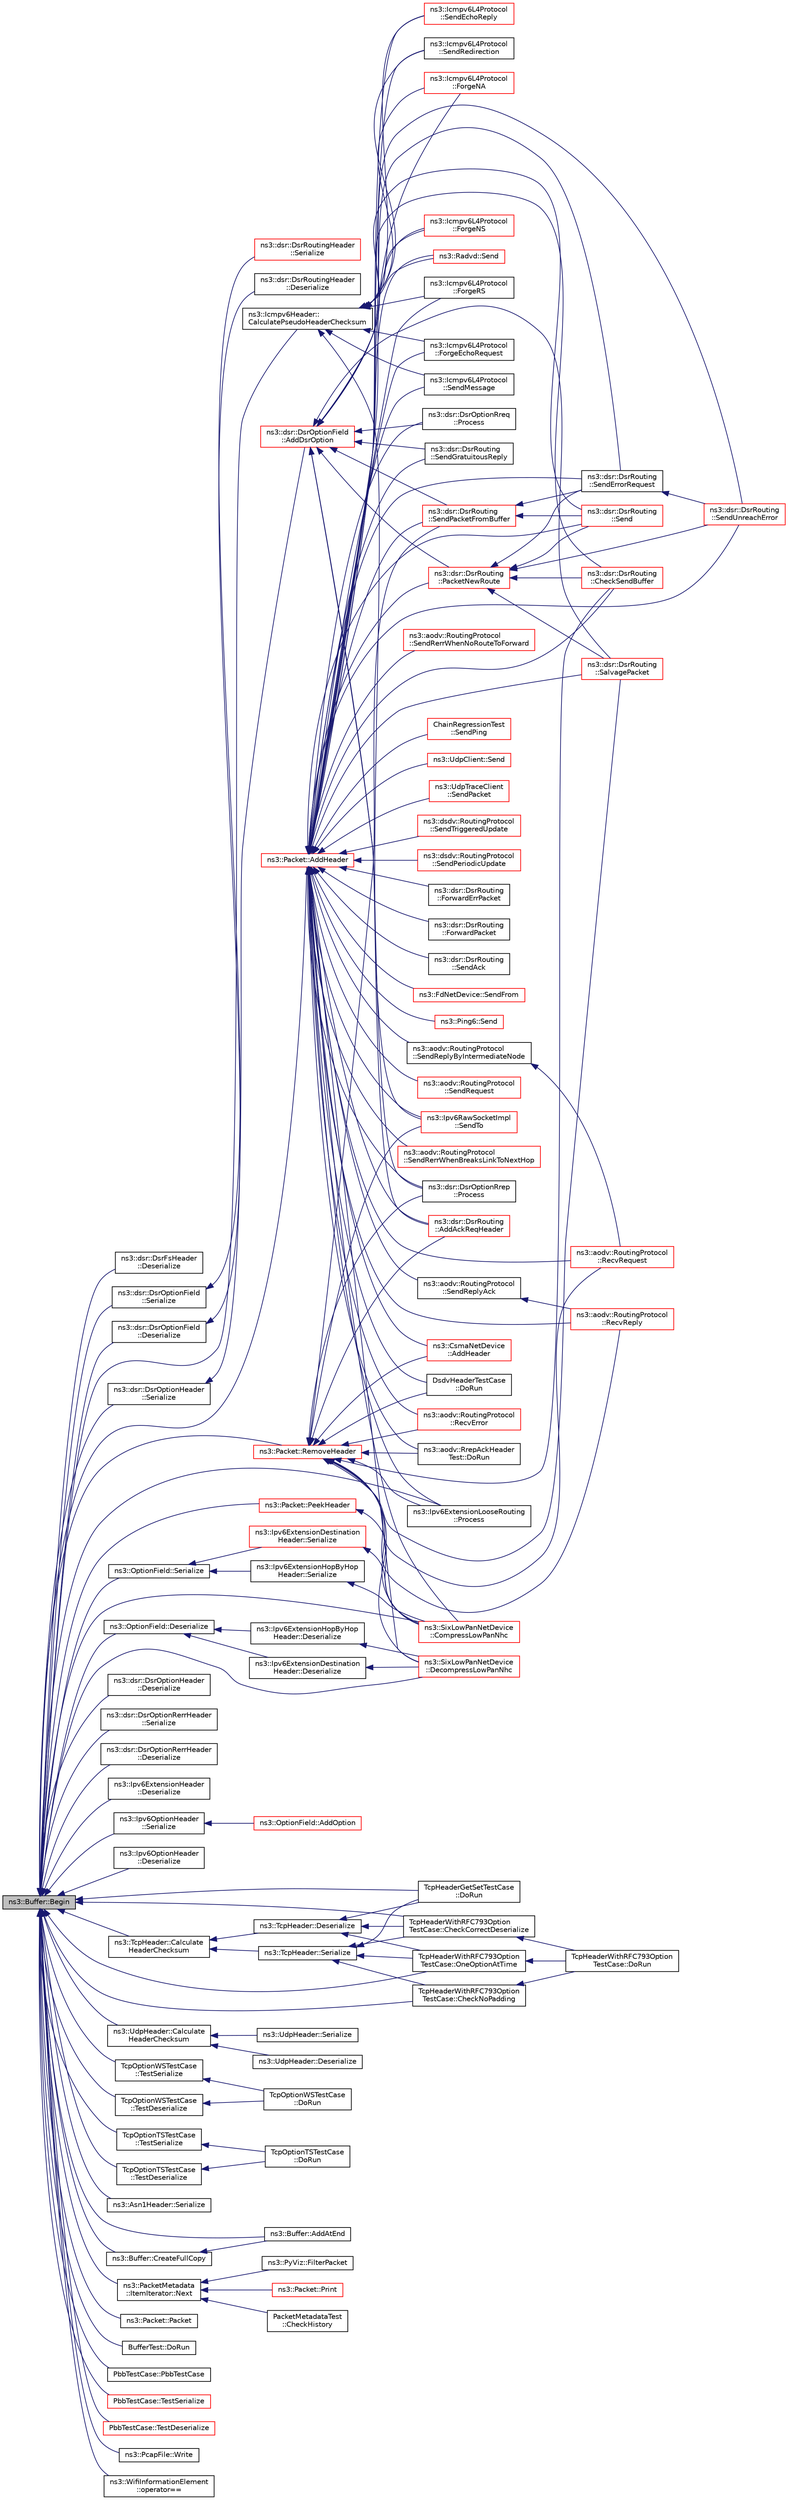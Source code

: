 digraph "ns3::Buffer::Begin"
{
  edge [fontname="Helvetica",fontsize="10",labelfontname="Helvetica",labelfontsize="10"];
  node [fontname="Helvetica",fontsize="10",shape=record];
  rankdir="LR";
  Node1 [label="ns3::Buffer::Begin",height=0.2,width=0.4,color="black", fillcolor="grey75", style="filled", fontcolor="black"];
  Node1 -> Node2 [dir="back",color="midnightblue",fontsize="10",style="solid"];
  Node2 [label="ns3::dsr::DsrFsHeader\l::Deserialize",height=0.2,width=0.4,color="black", fillcolor="white", style="filled",URL="$dc/dc2/classns3_1_1dsr_1_1DsrFsHeader.html#acb5736dd005d323eefae5cc9db9eb5b9",tooltip="Deserialize the packet. "];
  Node1 -> Node3 [dir="back",color="midnightblue",fontsize="10",style="solid"];
  Node3 [label="ns3::dsr::DsrOptionField\l::Serialize",height=0.2,width=0.4,color="black", fillcolor="white", style="filled",URL="$d7/d28/classns3_1_1dsr_1_1DsrOptionField.html#a86d85db49c9330a24cd79a024e08218e",tooltip="Serialize all added options. "];
  Node3 -> Node4 [dir="back",color="midnightblue",fontsize="10",style="solid"];
  Node4 [label="ns3::dsr::DsrRoutingHeader\l::Serialize",height=0.2,width=0.4,color="red", fillcolor="white", style="filled",URL="$dd/d47/classns3_1_1dsr_1_1DsrRoutingHeader.html#aab7d92809ad6ad560f4297653e7ae2cc",tooltip="Serialize the packet. "];
  Node1 -> Node5 [dir="back",color="midnightblue",fontsize="10",style="solid"];
  Node5 [label="ns3::dsr::DsrOptionField\l::Deserialize",height=0.2,width=0.4,color="black", fillcolor="white", style="filled",URL="$d7/d28/classns3_1_1dsr_1_1DsrOptionField.html#a18a58a88b2ba6ffc94669771647e586c",tooltip="Deserialize the packet. "];
  Node5 -> Node6 [dir="back",color="midnightblue",fontsize="10",style="solid"];
  Node6 [label="ns3::dsr::DsrRoutingHeader\l::Deserialize",height=0.2,width=0.4,color="black", fillcolor="white", style="filled",URL="$dd/d47/classns3_1_1dsr_1_1DsrRoutingHeader.html#aa3440ffd0d425f8562e313aea165c433",tooltip="Deserialize the packet. "];
  Node1 -> Node7 [dir="back",color="midnightblue",fontsize="10",style="solid"];
  Node7 [label="ns3::dsr::DsrOptionHeader\l::Serialize",height=0.2,width=0.4,color="black", fillcolor="white", style="filled",URL="$da/d3b/classns3_1_1dsr_1_1DsrOptionHeader.html#a04d7999f22a25e1ccbde838e6c9bd7e1",tooltip="Serialize the packet. "];
  Node7 -> Node8 [dir="back",color="midnightblue",fontsize="10",style="solid"];
  Node8 [label="ns3::dsr::DsrOptionField\l::AddDsrOption",height=0.2,width=0.4,color="red", fillcolor="white", style="filled",URL="$d7/d28/classns3_1_1dsr_1_1DsrOptionField.html#acd03d07018e22f5e2b23975fae84fb3c",tooltip="Serialize the option, prepending pad1 or padn option as necessary. "];
  Node8 -> Node9 [dir="back",color="midnightblue",fontsize="10",style="solid"];
  Node9 [label="ns3::dsr::DsrOptionRreq\l::Process",height=0.2,width=0.4,color="black", fillcolor="white", style="filled",URL="$dc/db3/classns3_1_1dsr_1_1DsrOptionRreq.html#a439e889d11973e48e3674c6e86aaee99",tooltip="Process method. "];
  Node8 -> Node10 [dir="back",color="midnightblue",fontsize="10",style="solid"];
  Node10 [label="ns3::dsr::DsrOptionRrep\l::Process",height=0.2,width=0.4,color="black", fillcolor="white", style="filled",URL="$d1/d0f/classns3_1_1dsr_1_1DsrOptionRrep.html#a79ff29fe60c7c62ac99ca0da8c0a820f",tooltip="Process method. "];
  Node8 -> Node11 [dir="back",color="midnightblue",fontsize="10",style="solid"];
  Node11 [label="ns3::dsr::DsrRouting\l::CheckSendBuffer",height=0.2,width=0.4,color="red", fillcolor="white", style="filled",URL="$df/d32/classns3_1_1dsr_1_1DsrRouting.html#a03ace9023e9fe58434dc004123c7d9e0",tooltip="Check the send buffer of packets with route when send buffer timer expire. "];
  Node8 -> Node12 [dir="back",color="midnightblue",fontsize="10",style="solid"];
  Node12 [label="ns3::dsr::DsrRouting\l::PacketNewRoute",height=0.2,width=0.4,color="red", fillcolor="white", style="filled",URL="$df/d32/classns3_1_1dsr_1_1DsrRouting.html#ae70ab39db551d1d81afc081196f78017",tooltip="When route vector corrupted, originate a new packet, normally not happening. "];
  Node12 -> Node11 [dir="back",color="midnightblue",fontsize="10",style="solid"];
  Node12 -> Node13 [dir="back",color="midnightblue",fontsize="10",style="solid"];
  Node13 [label="ns3::dsr::DsrRouting\l::SendUnreachError",height=0.2,width=0.4,color="red", fillcolor="white", style="filled",URL="$df/d32/classns3_1_1dsr_1_1DsrRouting.html#ace5dd08bac91fa199ddfac7e81125a62",tooltip="This function is responsible for sending error packets in case of break link to next hop..."];
  Node12 -> Node14 [dir="back",color="midnightblue",fontsize="10",style="solid"];
  Node14 [label="ns3::dsr::DsrRouting\l::Send",height=0.2,width=0.4,color="red", fillcolor="white", style="filled",URL="$df/d32/classns3_1_1dsr_1_1DsrRouting.html#af67eeb07193d10db8308cb4ecbe08b02",tooltip="This function is called by higher layer protocol when sending packets. "];
  Node12 -> Node15 [dir="back",color="midnightblue",fontsize="10",style="solid"];
  Node15 [label="ns3::dsr::DsrRouting\l::SalvagePacket",height=0.2,width=0.4,color="red", fillcolor="white", style="filled",URL="$df/d32/classns3_1_1dsr_1_1DsrRouting.html#a83dd51056e4e48ad538ff41fda129272",tooltip="Salvage the packet which has been transmitted for 3 times. "];
  Node12 -> Node16 [dir="back",color="midnightblue",fontsize="10",style="solid"];
  Node16 [label="ns3::dsr::DsrRouting\l::SendErrorRequest",height=0.2,width=0.4,color="black", fillcolor="white", style="filled",URL="$df/d32/classns3_1_1dsr_1_1DsrRouting.html#ae2100978eb9447540ceceeda17e95cea",tooltip="Send the error request packet. "];
  Node16 -> Node13 [dir="back",color="midnightblue",fontsize="10",style="solid"];
  Node8 -> Node13 [dir="back",color="midnightblue",fontsize="10",style="solid"];
  Node8 -> Node14 [dir="back",color="midnightblue",fontsize="10",style="solid"];
  Node8 -> Node17 [dir="back",color="midnightblue",fontsize="10",style="solid"];
  Node17 [label="ns3::dsr::DsrRouting\l::AddAckReqHeader",height=0.2,width=0.4,color="red", fillcolor="white", style="filled",URL="$df/d32/classns3_1_1dsr_1_1DsrRouting.html#a8ce910f1c56dc238ff98117c784c4541",tooltip="This function is called to add ack request header for network acknowledgement. "];
  Node8 -> Node18 [dir="back",color="midnightblue",fontsize="10",style="solid"];
  Node18 [label="ns3::dsr::DsrRouting\l::SendPacketFromBuffer",height=0.2,width=0.4,color="red", fillcolor="white", style="filled",URL="$df/d32/classns3_1_1dsr_1_1DsrRouting.html#a1a862a16f3a5527f9425763864ac3e80",tooltip="This function is responsible for sending out data packets when have route, if no route found..."];
  Node18 -> Node14 [dir="back",color="midnightblue",fontsize="10",style="solid"];
  Node18 -> Node16 [dir="back",color="midnightblue",fontsize="10",style="solid"];
  Node8 -> Node15 [dir="back",color="midnightblue",fontsize="10",style="solid"];
  Node8 -> Node16 [dir="back",color="midnightblue",fontsize="10",style="solid"];
  Node8 -> Node19 [dir="back",color="midnightblue",fontsize="10",style="solid"];
  Node19 [label="ns3::dsr::DsrRouting\l::SendGratuitousReply",height=0.2,width=0.4,color="black", fillcolor="white", style="filled",URL="$df/d32/classns3_1_1dsr_1_1DsrRouting.html#a780988be538d2a1030d127f1d3c7932c",tooltip="Send the gratuitous reply. "];
  Node1 -> Node20 [dir="back",color="midnightblue",fontsize="10",style="solid"];
  Node20 [label="ns3::dsr::DsrOptionHeader\l::Deserialize",height=0.2,width=0.4,color="black", fillcolor="white", style="filled",URL="$da/d3b/classns3_1_1dsr_1_1DsrOptionHeader.html#ab44c93c37011591950bb95730c1c5b06",tooltip="Deserialize the packet. "];
  Node1 -> Node21 [dir="back",color="midnightblue",fontsize="10",style="solid"];
  Node21 [label="ns3::dsr::DsrOptionRerrHeader\l::Serialize",height=0.2,width=0.4,color="black", fillcolor="white", style="filled",URL="$d6/d26/classns3_1_1dsr_1_1DsrOptionRerrHeader.html#a973a8c73444e9a2f4bd94292f716259c",tooltip="Serialize the packet. "];
  Node1 -> Node22 [dir="back",color="midnightblue",fontsize="10",style="solid"];
  Node22 [label="ns3::dsr::DsrOptionRerrHeader\l::Deserialize",height=0.2,width=0.4,color="black", fillcolor="white", style="filled",URL="$d6/d26/classns3_1_1dsr_1_1DsrOptionRerrHeader.html#ab8bc84d5e10a371524ed37035db5dbec",tooltip="Deserialize the packet. "];
  Node1 -> Node23 [dir="back",color="midnightblue",fontsize="10",style="solid"];
  Node23 [label="ns3::Icmpv6Header::\lCalculatePseudoHeaderChecksum",height=0.2,width=0.4,color="black", fillcolor="white", style="filled",URL="$d9/d73/classns3_1_1Icmpv6Header.html#aa0598a05dad2904576ed853885f4ed40",tooltip="Calculate pseudo header checksum for IPv6. "];
  Node23 -> Node24 [dir="back",color="midnightblue",fontsize="10",style="solid"];
  Node24 [label="ns3::Radvd::Send",height=0.2,width=0.4,color="red", fillcolor="white", style="filled",URL="$d5/dd8/classns3_1_1Radvd.html#a2dc4914b58690eaef190f38726d69bb2",tooltip="Send a packet. "];
  Node23 -> Node25 [dir="back",color="midnightblue",fontsize="10",style="solid"];
  Node25 [label="ns3::Icmpv6L4Protocol\l::ForgeRS",height=0.2,width=0.4,color="black", fillcolor="white", style="filled",URL="$d7/d1d/classns3_1_1Icmpv6L4Protocol.html#ad9a2cfbf2b47401ba857e937081612c2",tooltip="Forge a Router Solicitation. "];
  Node23 -> Node26 [dir="back",color="midnightblue",fontsize="10",style="solid"];
  Node26 [label="ns3::Icmpv6L4Protocol\l::ForgeEchoRequest",height=0.2,width=0.4,color="black", fillcolor="white", style="filled",URL="$d7/d1d/classns3_1_1Icmpv6L4Protocol.html#a2145831e01c5804d4d10d4fa4c5930ba",tooltip="Forge an Echo Request. "];
  Node23 -> Node27 [dir="back",color="midnightblue",fontsize="10",style="solid"];
  Node27 [label="ns3::Icmpv6L4Protocol\l::SendMessage",height=0.2,width=0.4,color="black", fillcolor="white", style="filled",URL="$d7/d1d/classns3_1_1Icmpv6L4Protocol.html#a62a9a177dd81ee6d5323e50b0954ed70",tooltip="Send a packet via ICMPv6. "];
  Node23 -> Node28 [dir="back",color="midnightblue",fontsize="10",style="solid"];
  Node28 [label="ns3::Icmpv6L4Protocol\l::SendEchoReply",height=0.2,width=0.4,color="red", fillcolor="white", style="filled",URL="$d7/d1d/classns3_1_1Icmpv6L4Protocol.html#ad7408b6e4b818a857783a4ec373f2a66",tooltip="Send a Echo Reply. "];
  Node23 -> Node29 [dir="back",color="midnightblue",fontsize="10",style="solid"];
  Node29 [label="ns3::Icmpv6L4Protocol\l::SendRedirection",height=0.2,width=0.4,color="black", fillcolor="white", style="filled",URL="$d7/d1d/classns3_1_1Icmpv6L4Protocol.html#a775f19603b15e25f287f54096a3f26cb",tooltip="Send an ICMPv6 Redirection. "];
  Node23 -> Node30 [dir="back",color="midnightblue",fontsize="10",style="solid"];
  Node30 [label="ns3::Icmpv6L4Protocol\l::ForgeNA",height=0.2,width=0.4,color="red", fillcolor="white", style="filled",URL="$d7/d1d/classns3_1_1Icmpv6L4Protocol.html#a687a096d8c5580cb3a80bec95b0dd689",tooltip="Forge a Neighbor Advertisement. "];
  Node23 -> Node31 [dir="back",color="midnightblue",fontsize="10",style="solid"];
  Node31 [label="ns3::Icmpv6L4Protocol\l::ForgeNS",height=0.2,width=0.4,color="red", fillcolor="white", style="filled",URL="$d7/d1d/classns3_1_1Icmpv6L4Protocol.html#adb98e7ef239b59c186a7c96bf9735068",tooltip="Forge a Neighbor Solicitation. "];
  Node23 -> Node32 [dir="back",color="midnightblue",fontsize="10",style="solid"];
  Node32 [label="ns3::Ipv6RawSocketImpl\l::SendTo",height=0.2,width=0.4,color="red", fillcolor="white", style="filled",URL="$d8/d7f/classns3_1_1Ipv6RawSocketImpl.html#aadff84e3c8a3ce3bc4f10a3d7a4dbac8",tooltip="Send data to a specified peer. "];
  Node1 -> Node33 [dir="back",color="midnightblue",fontsize="10",style="solid"];
  Node33 [label="ns3::Ipv6ExtensionHeader\l::Deserialize",height=0.2,width=0.4,color="black", fillcolor="white", style="filled",URL="$d5/d0e/classns3_1_1Ipv6ExtensionHeader.html#a20381aa4706f87bd373604ea53f3488f",tooltip="Deserialize the packet. "];
  Node1 -> Node34 [dir="back",color="midnightblue",fontsize="10",style="solid"];
  Node34 [label="ns3::OptionField::Serialize",height=0.2,width=0.4,color="black", fillcolor="white", style="filled",URL="$d3/d4b/classns3_1_1OptionField.html#a9cd4cd7b17a7e443a17dcfcfadef4c28",tooltip="Serialize all added options. "];
  Node34 -> Node35 [dir="back",color="midnightblue",fontsize="10",style="solid"];
  Node35 [label="ns3::Ipv6ExtensionHopByHop\lHeader::Serialize",height=0.2,width=0.4,color="black", fillcolor="white", style="filled",URL="$d7/d39/classns3_1_1Ipv6ExtensionHopByHopHeader.html#aea3c87fde9d6ba5375838cbe3275361b",tooltip="Serialize the packet. "];
  Node35 -> Node36 [dir="back",color="midnightblue",fontsize="10",style="solid"];
  Node36 [label="ns3::SixLowPanNetDevice\l::CompressLowPanNhc",height=0.2,width=0.4,color="red", fillcolor="white", style="filled",URL="$d1/d2b/classns3_1_1SixLowPanNetDevice.html#a41d34fd1612e7e6911614fadfef6ab67",tooltip="Compress the headers according to NHC compression. "];
  Node34 -> Node37 [dir="back",color="midnightblue",fontsize="10",style="solid"];
  Node37 [label="ns3::Ipv6ExtensionDestination\lHeader::Serialize",height=0.2,width=0.4,color="red", fillcolor="white", style="filled",URL="$d6/d65/classns3_1_1Ipv6ExtensionDestinationHeader.html#a13d3b01676de81cbcdd3fcebaf2fdd6b",tooltip="Serialize the packet. "];
  Node37 -> Node36 [dir="back",color="midnightblue",fontsize="10",style="solid"];
  Node1 -> Node38 [dir="back",color="midnightblue",fontsize="10",style="solid"];
  Node38 [label="ns3::OptionField::Deserialize",height=0.2,width=0.4,color="black", fillcolor="white", style="filled",URL="$d3/d4b/classns3_1_1OptionField.html#a8df2abe90be59cebdcca83b1e1708ba5",tooltip="Deserialize the packet. "];
  Node38 -> Node39 [dir="back",color="midnightblue",fontsize="10",style="solid"];
  Node39 [label="ns3::Ipv6ExtensionHopByHop\lHeader::Deserialize",height=0.2,width=0.4,color="black", fillcolor="white", style="filled",URL="$d7/d39/classns3_1_1Ipv6ExtensionHopByHopHeader.html#af366694cbc19cd319d8e65700a06082f",tooltip="Deserialize the packet. "];
  Node39 -> Node40 [dir="back",color="midnightblue",fontsize="10",style="solid"];
  Node40 [label="ns3::SixLowPanNetDevice\l::DecompressLowPanNhc",height=0.2,width=0.4,color="red", fillcolor="white", style="filled",URL="$d1/d2b/classns3_1_1SixLowPanNetDevice.html#af69701425fa2e02ab4a7fdcd1db99cc8",tooltip="Decompress the headers according to NHC compression. "];
  Node38 -> Node41 [dir="back",color="midnightblue",fontsize="10",style="solid"];
  Node41 [label="ns3::Ipv6ExtensionDestination\lHeader::Deserialize",height=0.2,width=0.4,color="black", fillcolor="white", style="filled",URL="$d6/d65/classns3_1_1Ipv6ExtensionDestinationHeader.html#afb09b5d3221279bc1fcad100aa950947",tooltip="Deserialize the packet. "];
  Node41 -> Node40 [dir="back",color="midnightblue",fontsize="10",style="solid"];
  Node1 -> Node42 [dir="back",color="midnightblue",fontsize="10",style="solid"];
  Node42 [label="ns3::Ipv6ExtensionLooseRouting\l::Process",height=0.2,width=0.4,color="black", fillcolor="white", style="filled",URL="$df/d36/classns3_1_1Ipv6ExtensionLooseRouting.html#ab73c109952d780d1eb52c2f7c144e546",tooltip="Process method Called from Ipv6L3Protocol::Receive. "];
  Node1 -> Node43 [dir="back",color="midnightblue",fontsize="10",style="solid"];
  Node43 [label="ns3::Ipv6OptionHeader\l::Serialize",height=0.2,width=0.4,color="black", fillcolor="white", style="filled",URL="$de/d13/classns3_1_1Ipv6OptionHeader.html#aad98aee0f35bb8f1306a259fb286b5f7",tooltip="Serialize the packet. "];
  Node43 -> Node44 [dir="back",color="midnightblue",fontsize="10",style="solid"];
  Node44 [label="ns3::OptionField::AddOption",height=0.2,width=0.4,color="red", fillcolor="white", style="filled",URL="$d3/d4b/classns3_1_1OptionField.html#aa6a592f9fd65421ce1176ce4fa50826a",tooltip="Serialize the option, prepending pad1 or padn option as necessary. "];
  Node1 -> Node45 [dir="back",color="midnightblue",fontsize="10",style="solid"];
  Node45 [label="ns3::Ipv6OptionHeader\l::Deserialize",height=0.2,width=0.4,color="black", fillcolor="white", style="filled",URL="$de/d13/classns3_1_1Ipv6OptionHeader.html#a8645f1d17686431f177f7d5f3c38380e",tooltip="Deserialize the packet. "];
  Node1 -> Node46 [dir="back",color="midnightblue",fontsize="10",style="solid"];
  Node46 [label="ns3::TcpHeader::Calculate\lHeaderChecksum",height=0.2,width=0.4,color="black", fillcolor="white", style="filled",URL="$d0/d46/classns3_1_1TcpHeader.html#ae1e83c9fd04d4eb45374c1b9a8425b50",tooltip="Calculate the header checksum. "];
  Node46 -> Node47 [dir="back",color="midnightblue",fontsize="10",style="solid"];
  Node47 [label="ns3::TcpHeader::Serialize",height=0.2,width=0.4,color="black", fillcolor="white", style="filled",URL="$d0/d46/classns3_1_1TcpHeader.html#ab492a55e7e9a54ec4938035696877aa3"];
  Node47 -> Node48 [dir="back",color="midnightblue",fontsize="10",style="solid"];
  Node48 [label="TcpHeaderGetSetTestCase\l::DoRun",height=0.2,width=0.4,color="black", fillcolor="white", style="filled",URL="$d0/d33/classTcpHeaderGetSetTestCase.html#ae5c6a3e802b8648d197d5a22509acf49",tooltip="Implementation to actually run this TestCase. "];
  Node47 -> Node49 [dir="back",color="midnightblue",fontsize="10",style="solid"];
  Node49 [label="TcpHeaderWithRFC793Option\lTestCase::CheckCorrectDeserialize",height=0.2,width=0.4,color="black", fillcolor="white", style="filled",URL="$d6/d39/classTcpHeaderWithRFC793OptionTestCase.html#ad8478f3d6d33caa92f933389f8d8419b",tooltip="Check the correct header deserialization. "];
  Node49 -> Node50 [dir="back",color="midnightblue",fontsize="10",style="solid"];
  Node50 [label="TcpHeaderWithRFC793Option\lTestCase::DoRun",height=0.2,width=0.4,color="black", fillcolor="white", style="filled",URL="$d6/d39/classTcpHeaderWithRFC793OptionTestCase.html#a52dc5f29802269d2d160f897a7933406",tooltip="Implementation to actually run this TestCase. "];
  Node47 -> Node51 [dir="back",color="midnightblue",fontsize="10",style="solid"];
  Node51 [label="TcpHeaderWithRFC793Option\lTestCase::CheckNoPadding",height=0.2,width=0.4,color="black", fillcolor="white", style="filled",URL="$d6/d39/classTcpHeaderWithRFC793OptionTestCase.html#ac054655b0adbd8c76eab91590eb246c4",tooltip="Check an header for the correct padding. "];
  Node51 -> Node50 [dir="back",color="midnightblue",fontsize="10",style="solid"];
  Node47 -> Node52 [dir="back",color="midnightblue",fontsize="10",style="solid"];
  Node52 [label="TcpHeaderWithRFC793Option\lTestCase::OneOptionAtTime",height=0.2,width=0.4,color="black", fillcolor="white", style="filled",URL="$d6/d39/classTcpHeaderWithRFC793OptionTestCase.html#a4f736353f198886b49418a84756e48de",tooltip="Check an header with only one kind of option. "];
  Node52 -> Node50 [dir="back",color="midnightblue",fontsize="10",style="solid"];
  Node46 -> Node53 [dir="back",color="midnightblue",fontsize="10",style="solid"];
  Node53 [label="ns3::TcpHeader::Deserialize",height=0.2,width=0.4,color="black", fillcolor="white", style="filled",URL="$d0/d46/classns3_1_1TcpHeader.html#ac9ebbec6f00c4d7d040c1d68dbe8c793"];
  Node53 -> Node48 [dir="back",color="midnightblue",fontsize="10",style="solid"];
  Node53 -> Node49 [dir="back",color="midnightblue",fontsize="10",style="solid"];
  Node53 -> Node52 [dir="back",color="midnightblue",fontsize="10",style="solid"];
  Node1 -> Node54 [dir="back",color="midnightblue",fontsize="10",style="solid"];
  Node54 [label="ns3::UdpHeader::Calculate\lHeaderChecksum",height=0.2,width=0.4,color="black", fillcolor="white", style="filled",URL="$d3/dc4/classns3_1_1UdpHeader.html#a09592aff1c50e1537846558505e27f41",tooltip="Calculate the header checksum. "];
  Node54 -> Node55 [dir="back",color="midnightblue",fontsize="10",style="solid"];
  Node55 [label="ns3::UdpHeader::Serialize",height=0.2,width=0.4,color="black", fillcolor="white", style="filled",URL="$d3/dc4/classns3_1_1UdpHeader.html#a5243cf0bfa2bc7f510c8e6c8a5801194"];
  Node54 -> Node56 [dir="back",color="midnightblue",fontsize="10",style="solid"];
  Node56 [label="ns3::UdpHeader::Deserialize",height=0.2,width=0.4,color="black", fillcolor="white", style="filled",URL="$d3/dc4/classns3_1_1UdpHeader.html#a68b4a7689b1741057d91f4360eb71493"];
  Node1 -> Node48 [dir="back",color="midnightblue",fontsize="10",style="solid"];
  Node1 -> Node49 [dir="back",color="midnightblue",fontsize="10",style="solid"];
  Node1 -> Node51 [dir="back",color="midnightblue",fontsize="10",style="solid"];
  Node1 -> Node52 [dir="back",color="midnightblue",fontsize="10",style="solid"];
  Node1 -> Node57 [dir="back",color="midnightblue",fontsize="10",style="solid"];
  Node57 [label="TcpOptionWSTestCase\l::TestSerialize",height=0.2,width=0.4,color="black", fillcolor="white", style="filled",URL="$dc/dd4/classTcpOptionWSTestCase.html#a01e4f68295082d8a146f561a6c727d45",tooltip="Serialization test. "];
  Node57 -> Node58 [dir="back",color="midnightblue",fontsize="10",style="solid"];
  Node58 [label="TcpOptionWSTestCase\l::DoRun",height=0.2,width=0.4,color="black", fillcolor="white", style="filled",URL="$dc/dd4/classTcpOptionWSTestCase.html#ade54e1b2acc4fe1ba2cb80dee7a35b78",tooltip="Implementation to actually run this TestCase. "];
  Node1 -> Node59 [dir="back",color="midnightblue",fontsize="10",style="solid"];
  Node59 [label="TcpOptionWSTestCase\l::TestDeserialize",height=0.2,width=0.4,color="black", fillcolor="white", style="filled",URL="$dc/dd4/classTcpOptionWSTestCase.html#a345cb1defb9412d11084af2c99bd32e9",tooltip="Deserialization test. "];
  Node59 -> Node58 [dir="back",color="midnightblue",fontsize="10",style="solid"];
  Node1 -> Node60 [dir="back",color="midnightblue",fontsize="10",style="solid"];
  Node60 [label="TcpOptionTSTestCase\l::TestSerialize",height=0.2,width=0.4,color="black", fillcolor="white", style="filled",URL="$d9/d80/classTcpOptionTSTestCase.html#a14597883403704320352bf1caad38777",tooltip="Serialization test. "];
  Node60 -> Node61 [dir="back",color="midnightblue",fontsize="10",style="solid"];
  Node61 [label="TcpOptionTSTestCase\l::DoRun",height=0.2,width=0.4,color="black", fillcolor="white", style="filled",URL="$d9/d80/classTcpOptionTSTestCase.html#a53011c31faadadd5da00292ee7544b35",tooltip="Implementation to actually run this TestCase. "];
  Node1 -> Node62 [dir="back",color="midnightblue",fontsize="10",style="solid"];
  Node62 [label="TcpOptionTSTestCase\l::TestDeserialize",height=0.2,width=0.4,color="black", fillcolor="white", style="filled",URL="$d9/d80/classTcpOptionTSTestCase.html#aadd81683ca04ef16306e8571c67dcf65",tooltip="Deserialization test. "];
  Node62 -> Node61 [dir="back",color="midnightblue",fontsize="10",style="solid"];
  Node1 -> Node63 [dir="back",color="midnightblue",fontsize="10",style="solid"];
  Node63 [label="ns3::Asn1Header::Serialize",height=0.2,width=0.4,color="black", fillcolor="white", style="filled",URL="$d4/d02/classns3_1_1Asn1Header.html#a47fb5c71efa489ff47020e8bd4e44c1d"];
  Node1 -> Node64 [dir="back",color="midnightblue",fontsize="10",style="solid"];
  Node64 [label="ns3::Buffer::AddAtEnd",height=0.2,width=0.4,color="black", fillcolor="white", style="filled",URL="$da/d85/classns3_1_1Buffer.html#a60211196881cfccb64f67d71449eda83"];
  Node1 -> Node65 [dir="back",color="midnightblue",fontsize="10",style="solid"];
  Node65 [label="ns3::Buffer::CreateFullCopy",height=0.2,width=0.4,color="black", fillcolor="white", style="filled",URL="$da/d85/classns3_1_1Buffer.html#a8dd09a348caee9051b2aa3a154ab09e5",tooltip="Create a full copy of the buffer, including all the internal structures. "];
  Node65 -> Node64 [dir="back",color="midnightblue",fontsize="10",style="solid"];
  Node1 -> Node66 [dir="back",color="midnightblue",fontsize="10",style="solid"];
  Node66 [label="ns3::PacketMetadata\l::ItemIterator::Next",height=0.2,width=0.4,color="black", fillcolor="white", style="filled",URL="$df/def/classns3_1_1PacketMetadata_1_1ItemIterator.html#a3d59a1673dca4338f41d3c788ccd3e10",tooltip="Retrieve the next metadata item. "];
  Node66 -> Node67 [dir="back",color="midnightblue",fontsize="10",style="solid"];
  Node67 [label="ns3::Packet::Print",height=0.2,width=0.4,color="red", fillcolor="white", style="filled",URL="$dd/d7a/classns3_1_1Packet.html#aa34058a5cdbf94673531f8c4001ab227",tooltip="Print the packet contents. "];
  Node66 -> Node68 [dir="back",color="midnightblue",fontsize="10",style="solid"];
  Node68 [label="PacketMetadataTest\l::CheckHistory",height=0.2,width=0.4,color="black", fillcolor="white", style="filled",URL="$da/d30/classPacketMetadataTest.html#a22fae7ba6557ced42238625fc0ccc623"];
  Node66 -> Node69 [dir="back",color="midnightblue",fontsize="10",style="solid"];
  Node69 [label="ns3::PyViz::FilterPacket",height=0.2,width=0.4,color="black", fillcolor="white", style="filled",URL="$db/d7c/classns3_1_1PyViz.html#ad92f800fa5f75fc22531f572fe38095d"];
  Node1 -> Node70 [dir="back",color="midnightblue",fontsize="10",style="solid"];
  Node70 [label="ns3::Packet::Packet",height=0.2,width=0.4,color="black", fillcolor="white", style="filled",URL="$dd/d7a/classns3_1_1Packet.html#a7f6a0314efee85ac6cf4a64e05450538",tooltip="Create a packet with payload filled with the content of this buffer. "];
  Node1 -> Node71 [dir="back",color="midnightblue",fontsize="10",style="solid"];
  Node71 [label="ns3::Packet::AddHeader",height=0.2,width=0.4,color="red", fillcolor="white", style="filled",URL="$dd/d7a/classns3_1_1Packet.html#a465108c595a0bc592095cbcab1832ed8",tooltip="Add header to this packet. "];
  Node71 -> Node72 [dir="back",color="midnightblue",fontsize="10",style="solid"];
  Node72 [label="ns3::aodv::RoutingProtocol\l::SendRequest",height=0.2,width=0.4,color="red", fillcolor="white", style="filled",URL="$db/dd0/classns3_1_1aodv_1_1RoutingProtocol.html#a483f8df4d7855b2a71e506f665ca0828",tooltip="Send RREQ. "];
  Node71 -> Node73 [dir="back",color="midnightblue",fontsize="10",style="solid"];
  Node73 [label="ns3::aodv::RoutingProtocol\l::RecvRequest",height=0.2,width=0.4,color="red", fillcolor="white", style="filled",URL="$db/dd0/classns3_1_1aodv_1_1RoutingProtocol.html#adc8555f0e1e8ba05ea80a412b412d064",tooltip="Receive RREQ. "];
  Node71 -> Node74 [dir="back",color="midnightblue",fontsize="10",style="solid"];
  Node74 [label="ns3::aodv::RoutingProtocol\l::SendReplyByIntermediateNode",height=0.2,width=0.4,color="black", fillcolor="white", style="filled",URL="$db/dd0/classns3_1_1aodv_1_1RoutingProtocol.html#a862f551b61c45fb8de62bfbfa4c0a2ab"];
  Node74 -> Node73 [dir="back",color="midnightblue",fontsize="10",style="solid"];
  Node71 -> Node75 [dir="back",color="midnightblue",fontsize="10",style="solid"];
  Node75 [label="ns3::aodv::RoutingProtocol\l::SendReplyAck",height=0.2,width=0.4,color="black", fillcolor="white", style="filled",URL="$db/dd0/classns3_1_1aodv_1_1RoutingProtocol.html#aec193d679517de0a34d2e9d592b7bc77",tooltip="Send RREP_ACK. "];
  Node75 -> Node76 [dir="back",color="midnightblue",fontsize="10",style="solid"];
  Node76 [label="ns3::aodv::RoutingProtocol\l::RecvReply",height=0.2,width=0.4,color="red", fillcolor="white", style="filled",URL="$db/dd0/classns3_1_1aodv_1_1RoutingProtocol.html#a15459eff0cb816e8d03a73c78d9cdc9d",tooltip="Receive RREP. "];
  Node71 -> Node76 [dir="back",color="midnightblue",fontsize="10",style="solid"];
  Node71 -> Node77 [dir="back",color="midnightblue",fontsize="10",style="solid"];
  Node77 [label="ns3::aodv::RoutingProtocol\l::RecvError",height=0.2,width=0.4,color="red", fillcolor="white", style="filled",URL="$db/dd0/classns3_1_1aodv_1_1RoutingProtocol.html#ae93fba9dbcde4f1eb0f2d7a189e9ae54",tooltip="Receive RERR from node with address src. "];
  Node71 -> Node78 [dir="back",color="midnightblue",fontsize="10",style="solid"];
  Node78 [label="ns3::aodv::RoutingProtocol\l::SendRerrWhenBreaksLinkToNextHop",height=0.2,width=0.4,color="red", fillcolor="white", style="filled",URL="$db/dd0/classns3_1_1aodv_1_1RoutingProtocol.html#ae2ab3a83b71210d82c458e5e680c1351",tooltip="Initiate RERR. "];
  Node71 -> Node79 [dir="back",color="midnightblue",fontsize="10",style="solid"];
  Node79 [label="ns3::aodv::RoutingProtocol\l::SendRerrWhenNoRouteToForward",height=0.2,width=0.4,color="red", fillcolor="white", style="filled",URL="$db/dd0/classns3_1_1aodv_1_1RoutingProtocol.html#aa8b4c8c3811348aa19e76218523796af"];
  Node71 -> Node80 [dir="back",color="midnightblue",fontsize="10",style="solid"];
  Node80 [label="ChainRegressionTest\l::SendPing",height=0.2,width=0.4,color="red", fillcolor="white", style="filled",URL="$da/d19/classChainRegressionTest.html#a7282b25c193b2b0f237263616b10f251",tooltip="Send one ping. "];
  Node71 -> Node81 [dir="back",color="midnightblue",fontsize="10",style="solid"];
  Node81 [label="ns3::aodv::RrepAckHeader\lTest::DoRun",height=0.2,width=0.4,color="black", fillcolor="white", style="filled",URL="$d7/d2d/structns3_1_1aodv_1_1RrepAckHeaderTest.html#a7db635f942f193c505385afbb77cf6d8",tooltip="Implementation to actually run this TestCase. "];
  Node71 -> Node82 [dir="back",color="midnightblue",fontsize="10",style="solid"];
  Node82 [label="ns3::UdpClient::Send",height=0.2,width=0.4,color="red", fillcolor="white", style="filled",URL="$de/da9/classns3_1_1UdpClient.html#a1f30c47c9851f26913dbff4560979868",tooltip="Send a packet. "];
  Node71 -> Node83 [dir="back",color="midnightblue",fontsize="10",style="solid"];
  Node83 [label="ns3::UdpTraceClient\l::SendPacket",height=0.2,width=0.4,color="red", fillcolor="white", style="filled",URL="$d4/d5a/structns3_1_1UdpTraceClient.html#a7dfbf9354c464bfe8fe303f520c0b83c",tooltip="Send a packet of a given size. "];
  Node71 -> Node84 [dir="back",color="midnightblue",fontsize="10",style="solid"];
  Node84 [label="ns3::CsmaNetDevice\l::AddHeader",height=0.2,width=0.4,color="red", fillcolor="white", style="filled",URL="$d4/df2/classns3_1_1CsmaNetDevice.html#a736bf6ce5851ace677f8fc693a92855c"];
  Node71 -> Node85 [dir="back",color="midnightblue",fontsize="10",style="solid"];
  Node85 [label="ns3::dsdv::RoutingProtocol\l::SendTriggeredUpdate",height=0.2,width=0.4,color="red", fillcolor="white", style="filled",URL="$de/dca/classns3_1_1dsdv_1_1RoutingProtocol.html#adc414310ddaa5e69520a176c0dac59cc",tooltip="Sends trigger update from a node. "];
  Node71 -> Node86 [dir="back",color="midnightblue",fontsize="10",style="solid"];
  Node86 [label="ns3::dsdv::RoutingProtocol\l::SendPeriodicUpdate",height=0.2,width=0.4,color="red", fillcolor="white", style="filled",URL="$de/dca/classns3_1_1dsdv_1_1RoutingProtocol.html#a370e3ca262a505ec0fd30456f82b2aed",tooltip="Broadcasts the entire routing table for every PeriodicUpdateInterval. "];
  Node71 -> Node87 [dir="back",color="midnightblue",fontsize="10",style="solid"];
  Node87 [label="DsdvHeaderTestCase\l::DoRun",height=0.2,width=0.4,color="black", fillcolor="white", style="filled",URL="$d6/d98/classDsdvHeaderTestCase.html#aec6edc947c43b5c301796c0d480cf652",tooltip="Implementation to actually run this TestCase. "];
  Node71 -> Node9 [dir="back",color="midnightblue",fontsize="10",style="solid"];
  Node71 -> Node10 [dir="back",color="midnightblue",fontsize="10",style="solid"];
  Node71 -> Node11 [dir="back",color="midnightblue",fontsize="10",style="solid"];
  Node71 -> Node12 [dir="back",color="midnightblue",fontsize="10",style="solid"];
  Node71 -> Node13 [dir="back",color="midnightblue",fontsize="10",style="solid"];
  Node71 -> Node88 [dir="back",color="midnightblue",fontsize="10",style="solid"];
  Node88 [label="ns3::dsr::DsrRouting\l::ForwardErrPacket",height=0.2,width=0.4,color="black", fillcolor="white", style="filled",URL="$df/d32/classns3_1_1dsr_1_1DsrRouting.html#a2c5629706b8a73cce84964231ac93d6b",tooltip="This function is responsible for forwarding error packets along the route. "];
  Node71 -> Node14 [dir="back",color="midnightblue",fontsize="10",style="solid"];
  Node71 -> Node17 [dir="back",color="midnightblue",fontsize="10",style="solid"];
  Node71 -> Node18 [dir="back",color="midnightblue",fontsize="10",style="solid"];
  Node71 -> Node15 [dir="back",color="midnightblue",fontsize="10",style="solid"];
  Node71 -> Node89 [dir="back",color="midnightblue",fontsize="10",style="solid"];
  Node89 [label="ns3::dsr::DsrRouting\l::ForwardPacket",height=0.2,width=0.4,color="black", fillcolor="white", style="filled",URL="$df/d32/classns3_1_1dsr_1_1DsrRouting.html#acae8a2eb510c8c9331104ab2aff29591",tooltip="Forward the packet using the route saved in the source route option header. "];
  Node71 -> Node16 [dir="back",color="midnightblue",fontsize="10",style="solid"];
  Node71 -> Node19 [dir="back",color="midnightblue",fontsize="10",style="solid"];
  Node71 -> Node90 [dir="back",color="midnightblue",fontsize="10",style="solid"];
  Node90 [label="ns3::dsr::DsrRouting\l::SendAck",height=0.2,width=0.4,color="black", fillcolor="white", style="filled",URL="$df/d32/classns3_1_1dsr_1_1DsrRouting.html#af60f582ca5ce9871a1f582f052511a38"];
  Node71 -> Node91 [dir="back",color="midnightblue",fontsize="10",style="solid"];
  Node91 [label="ns3::FdNetDevice::SendFrom",height=0.2,width=0.4,color="red", fillcolor="white", style="filled",URL="$d1/d50/classns3_1_1FdNetDevice.html#acf6a3cd28d254cd41c1776cbb55095cb"];
  Node71 -> Node92 [dir="back",color="midnightblue",fontsize="10",style="solid"];
  Node92 [label="ns3::Ping6::Send",height=0.2,width=0.4,color="red", fillcolor="white", style="filled",URL="$d7/dc8/classns3_1_1Ping6.html#a90c69934f60e7260d72f6c9fa1e6b341",tooltip="Send a packet. "];
  Node71 -> Node24 [dir="back",color="midnightblue",fontsize="10",style="solid"];
  Node71 -> Node25 [dir="back",color="midnightblue",fontsize="10",style="solid"];
  Node71 -> Node26 [dir="back",color="midnightblue",fontsize="10",style="solid"];
  Node71 -> Node27 [dir="back",color="midnightblue",fontsize="10",style="solid"];
  Node71 -> Node28 [dir="back",color="midnightblue",fontsize="10",style="solid"];
  Node71 -> Node29 [dir="back",color="midnightblue",fontsize="10",style="solid"];
  Node71 -> Node30 [dir="back",color="midnightblue",fontsize="10",style="solid"];
  Node71 -> Node31 [dir="back",color="midnightblue",fontsize="10",style="solid"];
  Node71 -> Node42 [dir="back",color="midnightblue",fontsize="10",style="solid"];
  Node71 -> Node32 [dir="back",color="midnightblue",fontsize="10",style="solid"];
  Node71 -> Node36 [dir="back",color="midnightblue",fontsize="10",style="solid"];
  Node71 -> Node40 [dir="back",color="midnightblue",fontsize="10",style="solid"];
  Node1 -> Node93 [dir="back",color="midnightblue",fontsize="10",style="solid"];
  Node93 [label="ns3::Packet::RemoveHeader",height=0.2,width=0.4,color="red", fillcolor="white", style="filled",URL="$dd/d7a/classns3_1_1Packet.html#a0961eccf975d75f902d40956c93ba63e",tooltip="Deserialize and remove the header from the internal buffer. "];
  Node93 -> Node73 [dir="back",color="midnightblue",fontsize="10",style="solid"];
  Node93 -> Node76 [dir="back",color="midnightblue",fontsize="10",style="solid"];
  Node93 -> Node77 [dir="back",color="midnightblue",fontsize="10",style="solid"];
  Node93 -> Node81 [dir="back",color="midnightblue",fontsize="10",style="solid"];
  Node93 -> Node84 [dir="back",color="midnightblue",fontsize="10",style="solid"];
  Node93 -> Node87 [dir="back",color="midnightblue",fontsize="10",style="solid"];
  Node93 -> Node10 [dir="back",color="midnightblue",fontsize="10",style="solid"];
  Node93 -> Node11 [dir="back",color="midnightblue",fontsize="10",style="solid"];
  Node93 -> Node17 [dir="back",color="midnightblue",fontsize="10",style="solid"];
  Node93 -> Node18 [dir="back",color="midnightblue",fontsize="10",style="solid"];
  Node93 -> Node15 [dir="back",color="midnightblue",fontsize="10",style="solid"];
  Node93 -> Node42 [dir="back",color="midnightblue",fontsize="10",style="solid"];
  Node93 -> Node32 [dir="back",color="midnightblue",fontsize="10",style="solid"];
  Node93 -> Node36 [dir="back",color="midnightblue",fontsize="10",style="solid"];
  Node93 -> Node40 [dir="back",color="midnightblue",fontsize="10",style="solid"];
  Node1 -> Node94 [dir="back",color="midnightblue",fontsize="10",style="solid"];
  Node94 [label="ns3::Packet::PeekHeader",height=0.2,width=0.4,color="red", fillcolor="white", style="filled",URL="$dd/d7a/classns3_1_1Packet.html#aadc63487bea70945c418f4c3e9b81964",tooltip="Deserialize but does not remove the header from the internal buffer. s This method invokes Header::De..."];
  Node94 -> Node36 [dir="back",color="midnightblue",fontsize="10",style="solid"];
  Node1 -> Node95 [dir="back",color="midnightblue",fontsize="10",style="solid"];
  Node95 [label="BufferTest::DoRun",height=0.2,width=0.4,color="black", fillcolor="white", style="filled",URL="$d7/d09/classBufferTest.html#a4ffd025f50c962366167daef7df0ac58",tooltip="Implementation to actually run this TestCase. "];
  Node1 -> Node96 [dir="back",color="midnightblue",fontsize="10",style="solid"];
  Node96 [label="PbbTestCase::PbbTestCase",height=0.2,width=0.4,color="black", fillcolor="white", style="filled",URL="$dd/dee/classPbbTestCase.html#aad11415643c1af39d71248174298dd6b"];
  Node1 -> Node97 [dir="back",color="midnightblue",fontsize="10",style="solid"];
  Node97 [label="PbbTestCase::TestSerialize",height=0.2,width=0.4,color="red", fillcolor="white", style="filled",URL="$dd/dee/classPbbTestCase.html#af46a68e3ac1ac6a3acba3db64974cba8"];
  Node1 -> Node98 [dir="back",color="midnightblue",fontsize="10",style="solid"];
  Node98 [label="PbbTestCase::TestDeserialize",height=0.2,width=0.4,color="red", fillcolor="white", style="filled",URL="$dd/dee/classPbbTestCase.html#a94ee7e29255773f0ea94597fd0af89ff"];
  Node1 -> Node99 [dir="back",color="midnightblue",fontsize="10",style="solid"];
  Node99 [label="ns3::PcapFile::Write",height=0.2,width=0.4,color="black", fillcolor="white", style="filled",URL="$d3/da4/classns3_1_1PcapFile.html#a057ede1e4feda72362d20d7f14c4e836",tooltip="Write next packet to file. "];
  Node1 -> Node36 [dir="back",color="midnightblue",fontsize="10",style="solid"];
  Node1 -> Node40 [dir="back",color="midnightblue",fontsize="10",style="solid"];
  Node1 -> Node100 [dir="back",color="midnightblue",fontsize="10",style="solid"];
  Node100 [label="ns3::WifiInformationElement\l::operator==",height=0.2,width=0.4,color="black", fillcolor="white", style="filled",URL="$d4/db6/classns3_1_1WifiInformationElement.html#ad57be4560fa6abb25e6b0745fd7213e0"];
}
